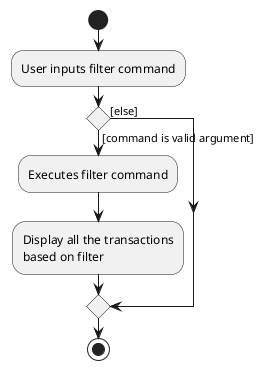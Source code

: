 @startuml
start
:User inputs filter command;

'Since the beta syntax does not support placing the condition outside the
'diamond we place it as the true branch instead.

if () then ([command is valid argument])
    :Executes filter command;
    :Display all the transactions
    based on filter;
else ([else])
endif
stop
@enduml
